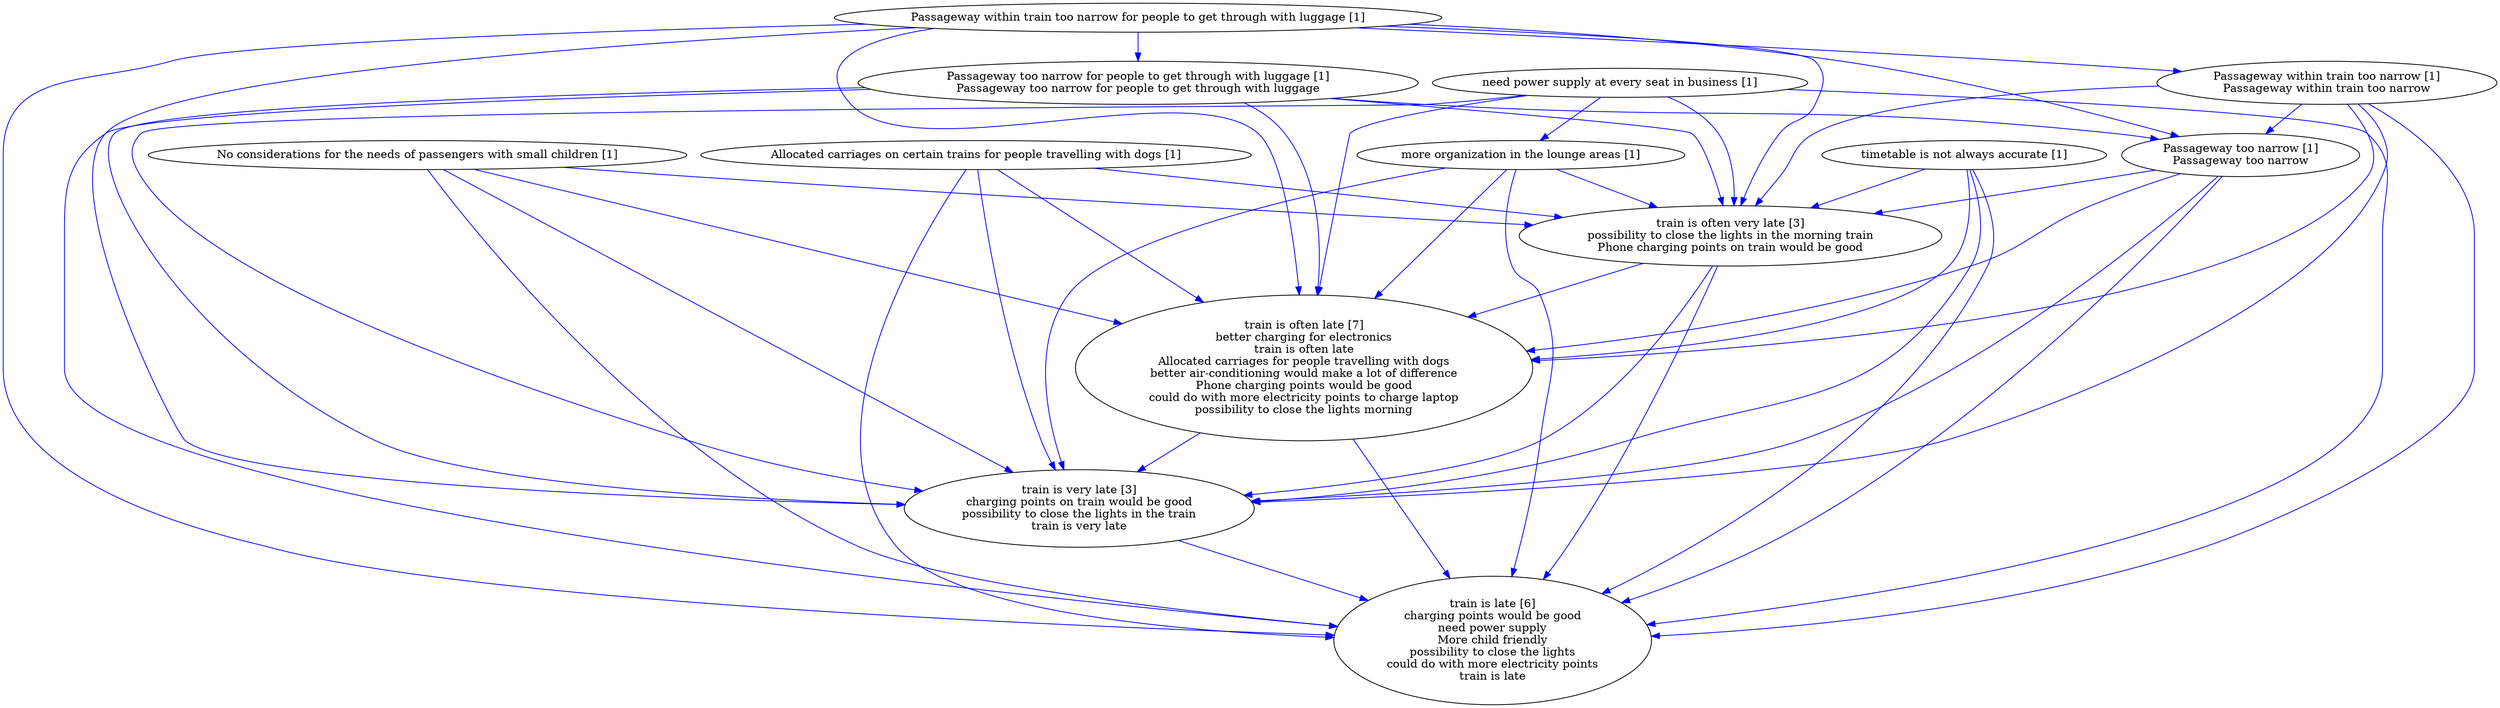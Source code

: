 digraph collapsedGraph {
"train is often very late [3]\npossibility to close the lights in the morning train\nPhone charging points on train would be good""train is very late [3]\ncharging points on train would be good\npossibility to close the lights in the train\ntrain is very late""train is often late [7]\nbetter charging for electronics\ntrain is often late\nAllocated carriages for people travelling with dogs\nbetter air-conditioning would make a lot of difference\nPhone charging points would be good\ncould do with more electricity points to charge laptop\npossibility to close the lights morning""train is late [6]\ncharging points would be good\nneed power supply\nMore child friendly\npossibility to close the lights\ncould do with more electricity points\ntrain is late""Allocated carriages on certain trains for people travelling with dogs [1]""No considerations for the needs of passengers with small children [1]""Passageway within train too narrow for people to get through with luggage [1]""Passageway too narrow for people to get through with luggage [1]\nPassageway too narrow for people to get through with luggage""Passageway too narrow [1]\nPassageway too narrow""Passageway within train too narrow [1]\nPassageway within train too narrow""more organization in the lounge areas [1]""need power supply at every seat in business [1]""timetable is not always accurate [1]""more organization in the lounge areas [1]" -> "train is often very late [3]\npossibility to close the lights in the morning train\nPhone charging points on train would be good" [color=blue]
"Passageway within train too narrow [1]\nPassageway within train too narrow" -> "train is late [6]\ncharging points would be good\nneed power supply\nMore child friendly\npossibility to close the lights\ncould do with more electricity points\ntrain is late" [color=blue]
"Passageway within train too narrow [1]\nPassageway within train too narrow" -> "train is often late [7]\nbetter charging for electronics\ntrain is often late\nAllocated carriages for people travelling with dogs\nbetter air-conditioning would make a lot of difference\nPhone charging points would be good\ncould do with more electricity points to charge laptop\npossibility to close the lights morning" [color=blue]
"Passageway within train too narrow [1]\nPassageway within train too narrow" -> "train is very late [3]\ncharging points on train would be good\npossibility to close the lights in the train\ntrain is very late" [color=blue]
"Passageway too narrow [1]\nPassageway too narrow" -> "train is often late [7]\nbetter charging for electronics\ntrain is often late\nAllocated carriages for people travelling with dogs\nbetter air-conditioning would make a lot of difference\nPhone charging points would be good\ncould do with more electricity points to charge laptop\npossibility to close the lights morning" [color=blue]
"Passageway too narrow [1]\nPassageway too narrow" -> "train is often very late [3]\npossibility to close the lights in the morning train\nPhone charging points on train would be good" [color=blue]
"train is often late [7]\nbetter charging for electronics\ntrain is often late\nAllocated carriages for people travelling with dogs\nbetter air-conditioning would make a lot of difference\nPhone charging points would be good\ncould do with more electricity points to charge laptop\npossibility to close the lights morning" -> "train is late [6]\ncharging points would be good\nneed power supply\nMore child friendly\npossibility to close the lights\ncould do with more electricity points\ntrain is late" [color=blue]
"Passageway too narrow [1]\nPassageway too narrow" -> "train is very late [3]\ncharging points on train would be good\npossibility to close the lights in the train\ntrain is very late" [color=blue]
"more organization in the lounge areas [1]" -> "train is late [6]\ncharging points would be good\nneed power supply\nMore child friendly\npossibility to close the lights\ncould do with more electricity points\ntrain is late" [color=blue]
"Passageway too narrow [1]\nPassageway too narrow" -> "train is late [6]\ncharging points would be good\nneed power supply\nMore child friendly\npossibility to close the lights\ncould do with more electricity points\ntrain is late" [color=blue]
"Passageway too narrow for people to get through with luggage [1]\nPassageway too narrow for people to get through with luggage" -> "train is late [6]\ncharging points would be good\nneed power supply\nMore child friendly\npossibility to close the lights\ncould do with more electricity points\ntrain is late" [color=blue]
"Passageway too narrow for people to get through with luggage [1]\nPassageway too narrow for people to get through with luggage" -> "train is often late [7]\nbetter charging for electronics\ntrain is often late\nAllocated carriages for people travelling with dogs\nbetter air-conditioning would make a lot of difference\nPhone charging points would be good\ncould do with more electricity points to charge laptop\npossibility to close the lights morning" [color=blue]
"Passageway too narrow for people to get through with luggage [1]\nPassageway too narrow for people to get through with luggage" -> "train is often very late [3]\npossibility to close the lights in the morning train\nPhone charging points on train would be good" [color=blue]
"Passageway within train too narrow for people to get through with luggage [1]" -> "train is often very late [3]\npossibility to close the lights in the morning train\nPhone charging points on train would be good" [color=blue]
"Passageway too narrow for people to get through with luggage [1]\nPassageway too narrow for people to get through with luggage" -> "train is very late [3]\ncharging points on train would be good\npossibility to close the lights in the train\ntrain is very late" [color=blue]
"train is very late [3]\ncharging points on train would be good\npossibility to close the lights in the train\ntrain is very late" -> "train is late [6]\ncharging points would be good\nneed power supply\nMore child friendly\npossibility to close the lights\ncould do with more electricity points\ntrain is late" [color=blue]
"No considerations for the needs of passengers with small children [1]" -> "train is very late [3]\ncharging points on train would be good\npossibility to close the lights in the train\ntrain is very late" [color=blue]
"No considerations for the needs of passengers with small children [1]" -> "train is late [6]\ncharging points would be good\nneed power supply\nMore child friendly\npossibility to close the lights\ncould do with more electricity points\ntrain is late" [color=blue]
"No considerations for the needs of passengers with small children [1]" -> "train is often late [7]\nbetter charging for electronics\ntrain is often late\nAllocated carriages for people travelling with dogs\nbetter air-conditioning would make a lot of difference\nPhone charging points would be good\ncould do with more electricity points to charge laptop\npossibility to close the lights morning" [color=blue]
"No considerations for the needs of passengers with small children [1]" -> "train is often very late [3]\npossibility to close the lights in the morning train\nPhone charging points on train would be good" [color=blue]
"Allocated carriages on certain trains for people travelling with dogs [1]" -> "train is very late [3]\ncharging points on train would be good\npossibility to close the lights in the train\ntrain is very late" [color=blue]
"Allocated carriages on certain trains for people travelling with dogs [1]" -> "train is often very late [3]\npossibility to close the lights in the morning train\nPhone charging points on train would be good" [color=blue]
"Allocated carriages on certain trains for people travelling with dogs [1]" -> "train is often late [7]\nbetter charging for electronics\ntrain is often late\nAllocated carriages for people travelling with dogs\nbetter air-conditioning would make a lot of difference\nPhone charging points would be good\ncould do with more electricity points to charge laptop\npossibility to close the lights morning" [color=blue]
"Allocated carriages on certain trains for people travelling with dogs [1]" -> "train is late [6]\ncharging points would be good\nneed power supply\nMore child friendly\npossibility to close the lights\ncould do with more electricity points\ntrain is late" [color=blue]
"need power supply at every seat in business [1]" -> "train is late [6]\ncharging points would be good\nneed power supply\nMore child friendly\npossibility to close the lights\ncould do with more electricity points\ntrain is late" [color=blue]
"need power supply at every seat in business [1]" -> "train is often late [7]\nbetter charging for electronics\ntrain is often late\nAllocated carriages for people travelling with dogs\nbetter air-conditioning would make a lot of difference\nPhone charging points would be good\ncould do with more electricity points to charge laptop\npossibility to close the lights morning" [color=blue]
"Passageway within train too narrow [1]\nPassageway within train too narrow" -> "train is often very late [3]\npossibility to close the lights in the morning train\nPhone charging points on train would be good" [color=blue]
"more organization in the lounge areas [1]" -> "train is often late [7]\nbetter charging for electronics\ntrain is often late\nAllocated carriages for people travelling with dogs\nbetter air-conditioning would make a lot of difference\nPhone charging points would be good\ncould do with more electricity points to charge laptop\npossibility to close the lights morning" [color=blue]
"more organization in the lounge areas [1]" -> "train is very late [3]\ncharging points on train would be good\npossibility to close the lights in the train\ntrain is very late" [color=blue]
"need power supply at every seat in business [1]" -> "more organization in the lounge areas [1]" [color=blue]
"need power supply at every seat in business [1]" -> "train is often very late [3]\npossibility to close the lights in the morning train\nPhone charging points on train would be good" [color=blue]
"need power supply at every seat in business [1]" -> "train is very late [3]\ncharging points on train would be good\npossibility to close the lights in the train\ntrain is very late" [color=blue]
"train is often very late [3]\npossibility to close the lights in the morning train\nPhone charging points on train would be good" -> "train is often late [7]\nbetter charging for electronics\ntrain is often late\nAllocated carriages for people travelling with dogs\nbetter air-conditioning would make a lot of difference\nPhone charging points would be good\ncould do with more electricity points to charge laptop\npossibility to close the lights morning" [color=blue]
"train is often very late [3]\npossibility to close the lights in the morning train\nPhone charging points on train would be good" -> "train is late [6]\ncharging points would be good\nneed power supply\nMore child friendly\npossibility to close the lights\ncould do with more electricity points\ntrain is late" [color=blue]
"timetable is not always accurate [1]" -> "train is very late [3]\ncharging points on train would be good\npossibility to close the lights in the train\ntrain is very late" [color=blue]
"timetable is not always accurate [1]" -> "train is often very late [3]\npossibility to close the lights in the morning train\nPhone charging points on train would be good" [color=blue]
"timetable is not always accurate [1]" -> "train is often late [7]\nbetter charging for electronics\ntrain is often late\nAllocated carriages for people travelling with dogs\nbetter air-conditioning would make a lot of difference\nPhone charging points would be good\ncould do with more electricity points to charge laptop\npossibility to close the lights morning" [color=blue]
"timetable is not always accurate [1]" -> "train is late [6]\ncharging points would be good\nneed power supply\nMore child friendly\npossibility to close the lights\ncould do with more electricity points\ntrain is late" [color=blue]
"Passageway within train too narrow for people to get through with luggage [1]" -> "train is very late [3]\ncharging points on train would be good\npossibility to close the lights in the train\ntrain is very late" [color=blue]
"train is often very late [3]\npossibility to close the lights in the morning train\nPhone charging points on train would be good" -> "train is very late [3]\ncharging points on train would be good\npossibility to close the lights in the train\ntrain is very late" [color=blue]
"Passageway within train too narrow for people to get through with luggage [1]" -> "train is late [6]\ncharging points would be good\nneed power supply\nMore child friendly\npossibility to close the lights\ncould do with more electricity points\ntrain is late" [color=blue]
"Passageway within train too narrow for people to get through with luggage [1]" -> "train is often late [7]\nbetter charging for electronics\ntrain is often late\nAllocated carriages for people travelling with dogs\nbetter air-conditioning would make a lot of difference\nPhone charging points would be good\ncould do with more electricity points to charge laptop\npossibility to close the lights morning" [color=blue]
"Passageway within train too narrow for people to get through with luggage [1]" -> "Passageway too narrow for people to get through with luggage [1]\nPassageway too narrow for people to get through with luggage" [color=blue]
"Passageway too narrow for people to get through with luggage [1]\nPassageway too narrow for people to get through with luggage" -> "Passageway too narrow [1]\nPassageway too narrow" [color=blue]
"Passageway within train too narrow for people to get through with luggage [1]" -> "Passageway within train too narrow [1]\nPassageway within train too narrow" [color=blue]
"Passageway within train too narrow [1]\nPassageway within train too narrow" -> "Passageway too narrow [1]\nPassageway too narrow" [color=blue]
"Passageway within train too narrow for people to get through with luggage [1]" -> "Passageway too narrow [1]\nPassageway too narrow" [color=blue]
"train is often late [7]\nbetter charging for electronics\ntrain is often late\nAllocated carriages for people travelling with dogs\nbetter air-conditioning would make a lot of difference\nPhone charging points would be good\ncould do with more electricity points to charge laptop\npossibility to close the lights morning" -> "train is very late [3]\ncharging points on train would be good\npossibility to close the lights in the train\ntrain is very late" [color=blue]
}